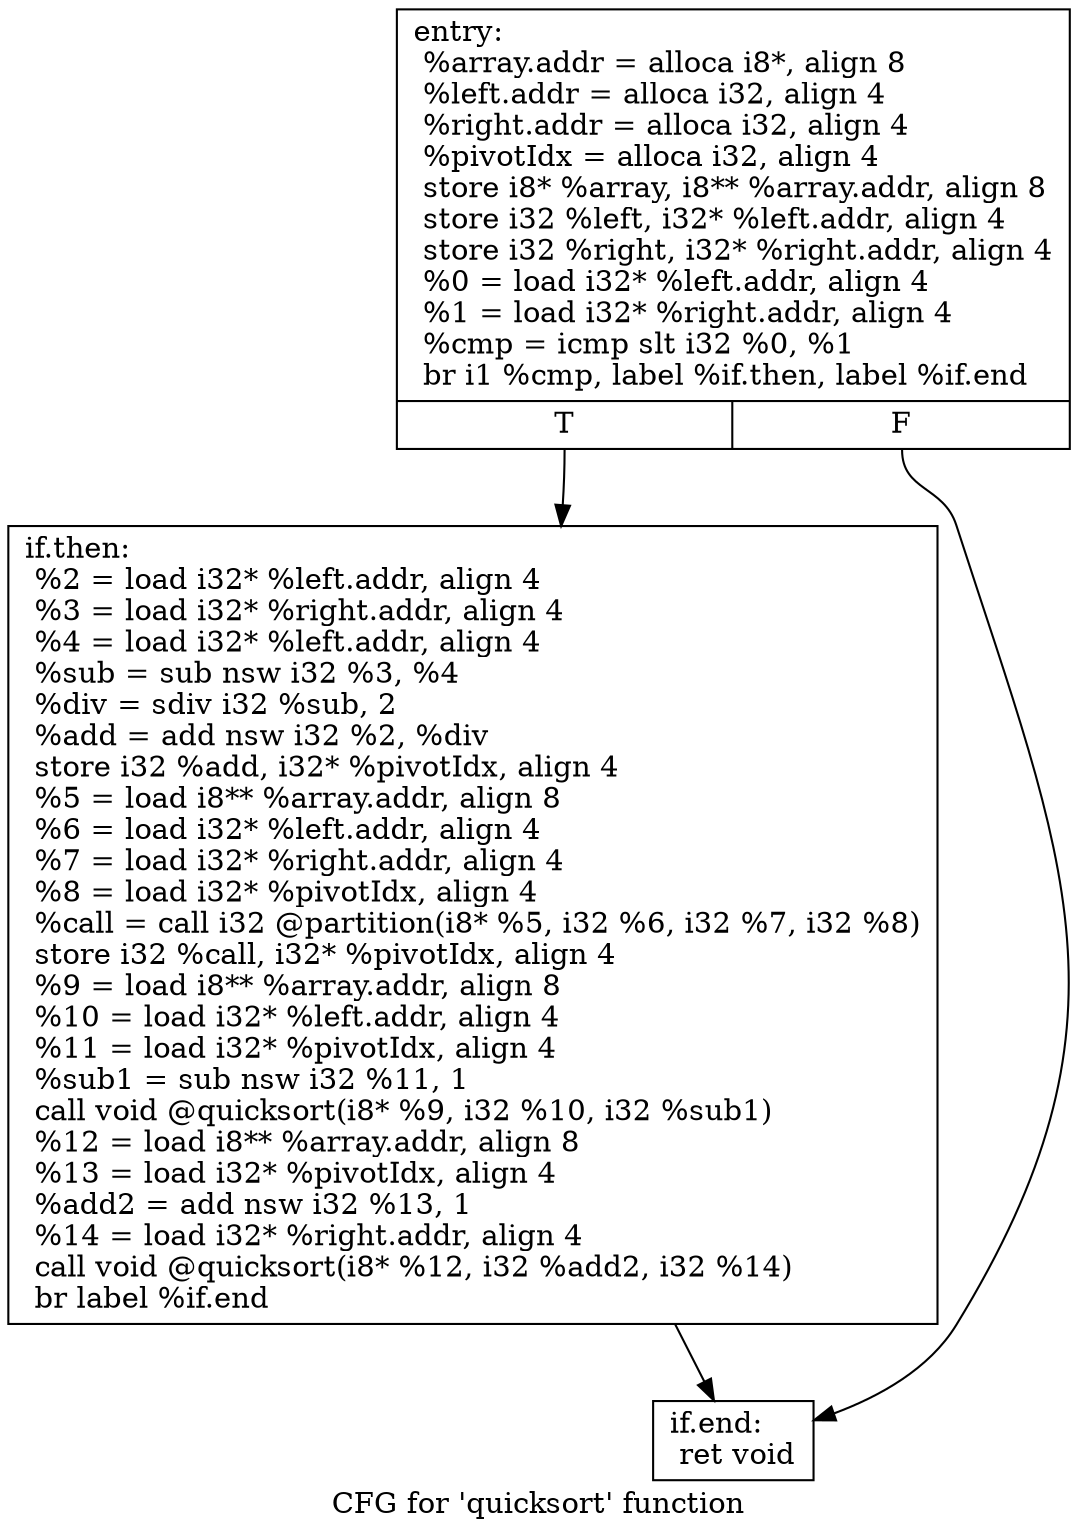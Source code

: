 digraph "CFG for 'quicksort' function" {
	label="CFG for 'quicksort' function";

	Node0x2c18de0 [shape=record,label="{entry:\l  %array.addr = alloca i8*, align 8\l  %left.addr = alloca i32, align 4\l  %right.addr = alloca i32, align 4\l  %pivotIdx = alloca i32, align 4\l  store i8* %array, i8** %array.addr, align 8\l  store i32 %left, i32* %left.addr, align 4\l  store i32 %right, i32* %right.addr, align 4\l  %0 = load i32* %left.addr, align 4\l  %1 = load i32* %right.addr, align 4\l  %cmp = icmp slt i32 %0, %1\l  br i1 %cmp, label %if.then, label %if.end\l|{<s0>T|<s1>F}}"];
	Node0x2c18de0:s0 -> Node0x2c1aab0;
	Node0x2c18de0:s1 -> Node0x2c18860;
	Node0x2c1aab0 [shape=record,label="{if.then:                                          \l  %2 = load i32* %left.addr, align 4\l  %3 = load i32* %right.addr, align 4\l  %4 = load i32* %left.addr, align 4\l  %sub = sub nsw i32 %3, %4\l  %div = sdiv i32 %sub, 2\l  %add = add nsw i32 %2, %div\l  store i32 %add, i32* %pivotIdx, align 4\l  %5 = load i8** %array.addr, align 8\l  %6 = load i32* %left.addr, align 4\l  %7 = load i32* %right.addr, align 4\l  %8 = load i32* %pivotIdx, align 4\l  %call = call i32 @partition(i8* %5, i32 %6, i32 %7, i32 %8)\l  store i32 %call, i32* %pivotIdx, align 4\l  %9 = load i8** %array.addr, align 8\l  %10 = load i32* %left.addr, align 4\l  %11 = load i32* %pivotIdx, align 4\l  %sub1 = sub nsw i32 %11, 1\l  call void @quicksort(i8* %9, i32 %10, i32 %sub1)\l  %12 = load i8** %array.addr, align 8\l  %13 = load i32* %pivotIdx, align 4\l  %add2 = add nsw i32 %13, 1\l  %14 = load i32* %right.addr, align 4\l  call void @quicksort(i8* %12, i32 %add2, i32 %14)\l  br label %if.end\l}"];
	Node0x2c1aab0 -> Node0x2c18860;
	Node0x2c18860 [shape=record,label="{if.end:                                           \l  ret void\l}"];
}
